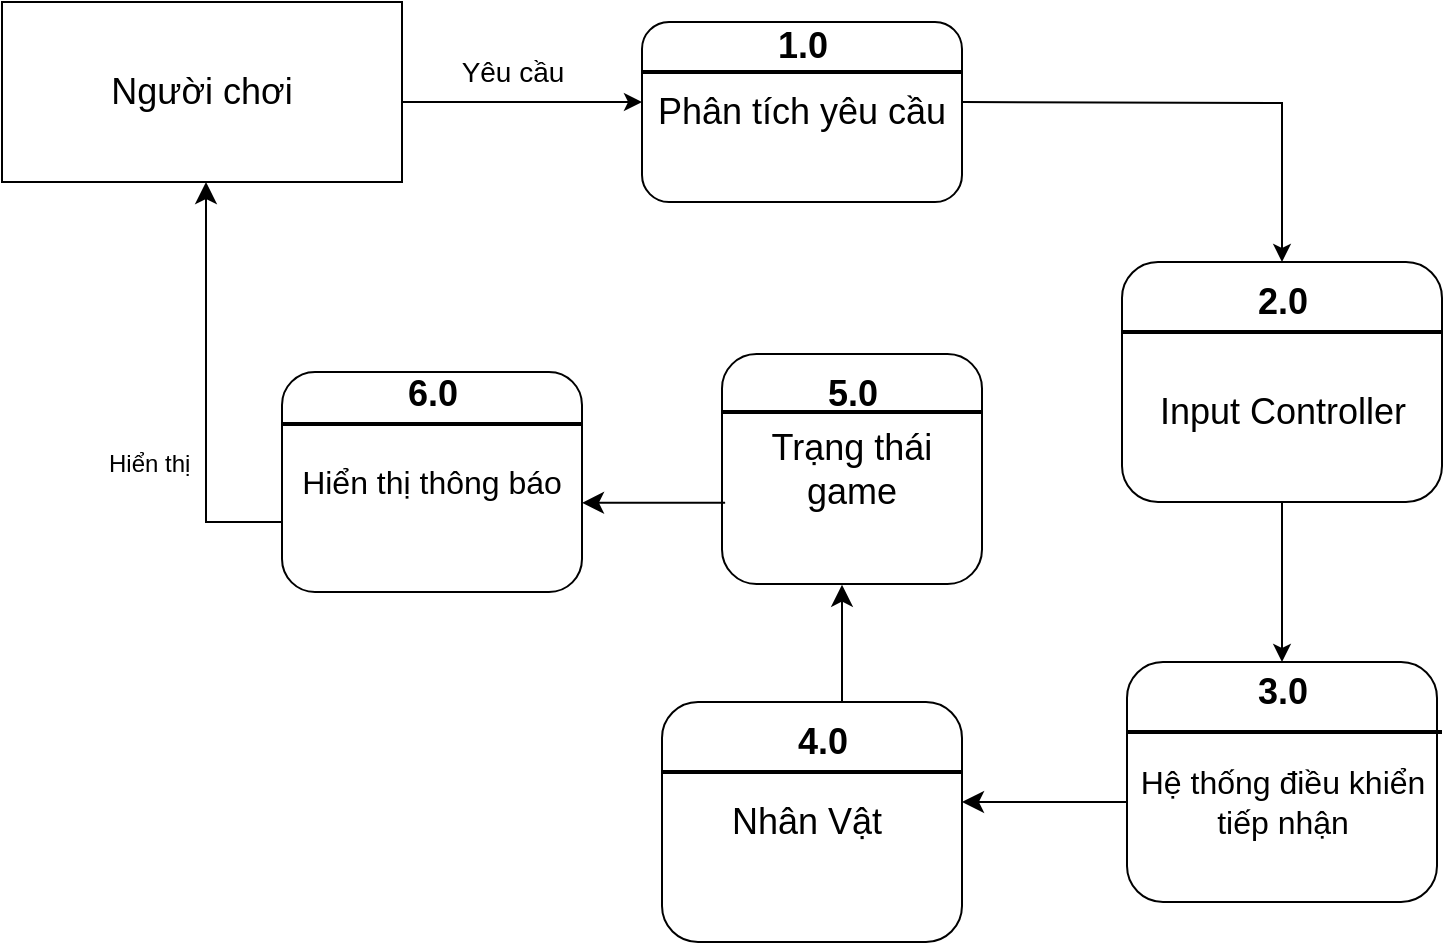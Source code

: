 <mxfile version="22.1.11" type="github">
  <diagram name="Page-1" id="P85KGqV9WXoxuvEHtOWm">
    <mxGraphModel dx="1276" dy="1005" grid="1" gridSize="10" guides="1" tooltips="1" connect="1" arrows="1" fold="1" page="1" pageScale="1" pageWidth="850" pageHeight="1100" math="0" shadow="0">
      <root>
        <mxCell id="0" />
        <mxCell id="1" parent="0" />
        <mxCell id="PW6hzHY8McnUs5ILDlFM-1" value="&lt;font style=&quot;font-size: 18px;&quot;&gt;Người chơi&lt;/font&gt;" style="rounded=0;whiteSpace=wrap;html=1;" parent="1" vertex="1">
          <mxGeometry x="40" y="30" width="200" height="90" as="geometry" />
        </mxCell>
        <mxCell id="PW6hzHY8McnUs5ILDlFM-2" value="" style="endArrow=classic;html=1;rounded=0;edgeStyle=orthogonalEdgeStyle;" parent="1" edge="1">
          <mxGeometry width="50" height="50" relative="1" as="geometry">
            <mxPoint x="240" y="80" as="sourcePoint" />
            <mxPoint x="360" y="80" as="targetPoint" />
          </mxGeometry>
        </mxCell>
        <mxCell id="PW6hzHY8McnUs5ILDlFM-3" value="&lt;font style=&quot;font-size: 14px;&quot;&gt;Yêu cầu&lt;/font&gt;" style="text;html=1;align=center;verticalAlign=middle;resizable=0;points=[];autosize=1;strokeColor=none;fillColor=none;" parent="1" vertex="1">
          <mxGeometry x="260" y="50" width="70" height="30" as="geometry" />
        </mxCell>
        <mxCell id="MnwrowJ3AYMp3KCtxdAw-1" value="&lt;font style=&quot;font-size: 18px;&quot;&gt;Phân tích yêu cầu&lt;/font&gt;" style="rounded=1;whiteSpace=wrap;html=1;" vertex="1" parent="1">
          <mxGeometry x="360" y="40" width="160" height="90" as="geometry" />
        </mxCell>
        <mxCell id="MnwrowJ3AYMp3KCtxdAw-2" value="" style="line;strokeWidth=2;html=1;" vertex="1" parent="1">
          <mxGeometry x="360" y="60" width="160" height="10" as="geometry" />
        </mxCell>
        <mxCell id="MnwrowJ3AYMp3KCtxdAw-3" value="&lt;b&gt;&lt;font style=&quot;font-size: 18px;&quot;&gt;1.0&lt;/font&gt;&lt;/b&gt;" style="text;html=1;align=center;verticalAlign=middle;resizable=0;points=[];autosize=1;strokeColor=none;fillColor=none;" vertex="1" parent="1">
          <mxGeometry x="415" y="32" width="50" height="40" as="geometry" />
        </mxCell>
        <mxCell id="MnwrowJ3AYMp3KCtxdAw-4" value="" style="endArrow=classic;html=1;rounded=0;edgeStyle=orthogonalEdgeStyle;entryX=0.5;entryY=0;entryDx=0;entryDy=0;" edge="1" parent="1" target="MnwrowJ3AYMp3KCtxdAw-7">
          <mxGeometry width="50" height="50" relative="1" as="geometry">
            <mxPoint x="520" y="80" as="sourcePoint" />
            <mxPoint x="680" y="80" as="targetPoint" />
          </mxGeometry>
        </mxCell>
        <mxCell id="MnwrowJ3AYMp3KCtxdAw-7" value="" style="rounded=1;whiteSpace=wrap;html=1;" vertex="1" parent="1">
          <mxGeometry x="600" y="160" width="160" height="120" as="geometry" />
        </mxCell>
        <mxCell id="MnwrowJ3AYMp3KCtxdAw-8" value="" style="line;strokeWidth=2;html=1;" vertex="1" parent="1">
          <mxGeometry x="600" y="190" width="160" height="10" as="geometry" />
        </mxCell>
        <mxCell id="MnwrowJ3AYMp3KCtxdAw-11" value="&lt;font style=&quot;font-size: 18px;&quot;&gt;&lt;b&gt;2.0&lt;/b&gt;&lt;/font&gt;" style="text;html=1;align=center;verticalAlign=middle;resizable=0;points=[];autosize=1;strokeColor=none;fillColor=none;" vertex="1" parent="1">
          <mxGeometry x="655" y="160" width="50" height="40" as="geometry" />
        </mxCell>
        <mxCell id="MnwrowJ3AYMp3KCtxdAw-12" value="&lt;font style=&quot;font-size: 18px;&quot;&gt;Input Controller&lt;/font&gt;" style="text;html=1;align=center;verticalAlign=middle;resizable=0;points=[];autosize=1;strokeColor=none;fillColor=none;" vertex="1" parent="1">
          <mxGeometry x="605" y="215" width="150" height="40" as="geometry" />
        </mxCell>
        <mxCell id="MnwrowJ3AYMp3KCtxdAw-13" value="" style="endArrow=classic;html=1;rounded=0;edgeStyle=orthogonalEdgeStyle;exitX=0.5;exitY=1;exitDx=0;exitDy=0;" edge="1" parent="1" source="MnwrowJ3AYMp3KCtxdAw-7" target="MnwrowJ3AYMp3KCtxdAw-14">
          <mxGeometry width="50" height="50" relative="1" as="geometry">
            <mxPoint x="670" y="290" as="sourcePoint" />
            <mxPoint x="680" y="430" as="targetPoint" />
          </mxGeometry>
        </mxCell>
        <mxCell id="MnwrowJ3AYMp3KCtxdAw-14" value="" style="rounded=1;whiteSpace=wrap;html=1;" vertex="1" parent="1">
          <mxGeometry x="602.5" y="360" width="155" height="120" as="geometry" />
        </mxCell>
        <mxCell id="MnwrowJ3AYMp3KCtxdAw-15" value="" style="line;strokeWidth=2;html=1;" vertex="1" parent="1">
          <mxGeometry x="602.5" y="390" width="157.5" height="10" as="geometry" />
        </mxCell>
        <mxCell id="MnwrowJ3AYMp3KCtxdAw-16" value="&lt;b&gt;&lt;font style=&quot;font-size: 18px;&quot;&gt;3.0&lt;/font&gt;&lt;/b&gt;" style="text;html=1;align=center;verticalAlign=middle;resizable=0;points=[];autosize=1;strokeColor=none;fillColor=none;" vertex="1" parent="1">
          <mxGeometry x="655" y="355" width="50" height="40" as="geometry" />
        </mxCell>
        <mxCell id="MnwrowJ3AYMp3KCtxdAw-17" value="&lt;font style=&quot;font-size: 16px;&quot;&gt;Hệ thống điều khiển&lt;br&gt;tiếp nhận&lt;br&gt;&lt;/font&gt;" style="text;html=1;align=center;verticalAlign=middle;resizable=0;points=[];autosize=1;strokeColor=none;fillColor=none;" vertex="1" parent="1">
          <mxGeometry x="595" y="405" width="170" height="50" as="geometry" />
        </mxCell>
        <mxCell id="MnwrowJ3AYMp3KCtxdAw-21" value="" style="edgeStyle=segmentEdgeStyle;endArrow=classic;html=1;curved=0;rounded=0;endSize=8;startSize=8;" edge="1" parent="1" target="MnwrowJ3AYMp3KCtxdAw-24">
          <mxGeometry width="50" height="50" relative="1" as="geometry">
            <mxPoint x="602" y="430.0" as="sourcePoint" />
            <mxPoint x="490" y="430" as="targetPoint" />
          </mxGeometry>
        </mxCell>
        <mxCell id="MnwrowJ3AYMp3KCtxdAw-24" value="&lt;font style=&quot;font-size: 18px;&quot;&gt;Nhân Vật&amp;nbsp;&lt;/font&gt;" style="rounded=1;whiteSpace=wrap;html=1;" vertex="1" parent="1">
          <mxGeometry x="370" y="380" width="150" height="120" as="geometry" />
        </mxCell>
        <mxCell id="MnwrowJ3AYMp3KCtxdAw-25" value="" style="line;strokeWidth=2;html=1;" vertex="1" parent="1">
          <mxGeometry x="370" y="410" width="150" height="10" as="geometry" />
        </mxCell>
        <mxCell id="MnwrowJ3AYMp3KCtxdAw-26" value="&lt;font style=&quot;font-size: 18px;&quot;&gt;&lt;b&gt;4.0&lt;/b&gt;&lt;/font&gt;" style="text;html=1;align=center;verticalAlign=middle;resizable=0;points=[];autosize=1;strokeColor=none;fillColor=none;" vertex="1" parent="1">
          <mxGeometry x="425" y="380" width="50" height="40" as="geometry" />
        </mxCell>
        <mxCell id="MnwrowJ3AYMp3KCtxdAw-27" value="" style="edgeStyle=segmentEdgeStyle;endArrow=classic;html=1;curved=0;rounded=0;endSize=8;startSize=8;" edge="1" parent="1">
          <mxGeometry width="50" height="50" relative="1" as="geometry">
            <mxPoint x="460" y="380" as="sourcePoint" />
            <mxPoint x="460" y="321.36" as="targetPoint" />
          </mxGeometry>
        </mxCell>
        <mxCell id="MnwrowJ3AYMp3KCtxdAw-28" value="&lt;font style=&quot;font-size: 16px;&quot;&gt;Hiển thị thông báo&lt;/font&gt;" style="rounded=1;whiteSpace=wrap;html=1;" vertex="1" parent="1">
          <mxGeometry x="180" y="215" width="150" height="110" as="geometry" />
        </mxCell>
        <mxCell id="MnwrowJ3AYMp3KCtxdAw-29" value="" style="line;strokeWidth=2;html=1;" vertex="1" parent="1">
          <mxGeometry x="180" y="236" width="150" height="10" as="geometry" />
        </mxCell>
        <mxCell id="MnwrowJ3AYMp3KCtxdAw-30" value="&lt;b&gt;&lt;font style=&quot;font-size: 18px;&quot;&gt;6.0&lt;/font&gt;&lt;/b&gt;" style="text;html=1;align=center;verticalAlign=middle;resizable=0;points=[];autosize=1;strokeColor=none;fillColor=none;" vertex="1" parent="1">
          <mxGeometry x="230" y="206" width="50" height="40" as="geometry" />
        </mxCell>
        <mxCell id="MnwrowJ3AYMp3KCtxdAw-31" value="" style="edgeStyle=segmentEdgeStyle;endArrow=classic;html=1;curved=0;rounded=0;endSize=8;startSize=8;exitX=0;exitY=0.682;exitDx=0;exitDy=0;exitPerimeter=0;" edge="1" parent="1" source="MnwrowJ3AYMp3KCtxdAw-28">
          <mxGeometry width="50" height="50" relative="1" as="geometry">
            <mxPoint x="209.45" y="282.38" as="sourcePoint" />
            <mxPoint x="142" y="120.0" as="targetPoint" />
          </mxGeometry>
        </mxCell>
        <mxCell id="MnwrowJ3AYMp3KCtxdAw-32" value="Hiển thị&amp;nbsp;" style="text;html=1;align=center;verticalAlign=middle;resizable=0;points=[];autosize=1;strokeColor=none;fillColor=none;" vertex="1" parent="1">
          <mxGeometry x="80" y="246" width="70" height="30" as="geometry" />
        </mxCell>
        <mxCell id="MnwrowJ3AYMp3KCtxdAw-35" value="&lt;span style=&quot;font-size: 18px;&quot;&gt;Trạng thái&lt;br&gt;game&lt;br&gt;&lt;/span&gt;" style="rounded=1;whiteSpace=wrap;html=1;" vertex="1" parent="1">
          <mxGeometry x="400" y="206" width="130" height="115" as="geometry" />
        </mxCell>
        <mxCell id="MnwrowJ3AYMp3KCtxdAw-36" value="" style="line;strokeWidth=2;html=1;" vertex="1" parent="1">
          <mxGeometry x="400" y="230" width="130" height="10" as="geometry" />
        </mxCell>
        <mxCell id="MnwrowJ3AYMp3KCtxdAw-38" value="&lt;b&gt;&lt;font style=&quot;font-size: 18px;&quot;&gt;5.0&lt;/font&gt;&lt;/b&gt;" style="text;html=1;align=center;verticalAlign=middle;resizable=0;points=[];autosize=1;strokeColor=none;fillColor=none;" vertex="1" parent="1">
          <mxGeometry x="440" y="206" width="50" height="40" as="geometry" />
        </mxCell>
        <mxCell id="MnwrowJ3AYMp3KCtxdAw-40" value="" style="edgeStyle=segmentEdgeStyle;endArrow=classic;html=1;curved=0;rounded=0;endSize=8;startSize=8;exitX=0.012;exitY=0.647;exitDx=0;exitDy=0;exitPerimeter=0;" edge="1" parent="1" source="MnwrowJ3AYMp3KCtxdAw-35" target="MnwrowJ3AYMp3KCtxdAw-28">
          <mxGeometry width="50" height="50" relative="1" as="geometry">
            <mxPoint x="320" y="305" as="sourcePoint" />
            <mxPoint x="370" y="255" as="targetPoint" />
          </mxGeometry>
        </mxCell>
      </root>
    </mxGraphModel>
  </diagram>
</mxfile>
